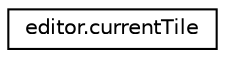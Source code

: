 digraph "Graphical Class Hierarchy"
{
 // LATEX_PDF_SIZE
  edge [fontname="Helvetica",fontsize="10",labelfontname="Helvetica",labelfontsize="10"];
  node [fontname="Helvetica",fontsize="10",shape=record];
  rankdir="LR";
  Node0 [label="editor.currentTile",height=0.2,width=0.4,color="black", fillcolor="white", style="filled",URL="$classeditor_1_1currentTile.html",tooltip=" "];
}

